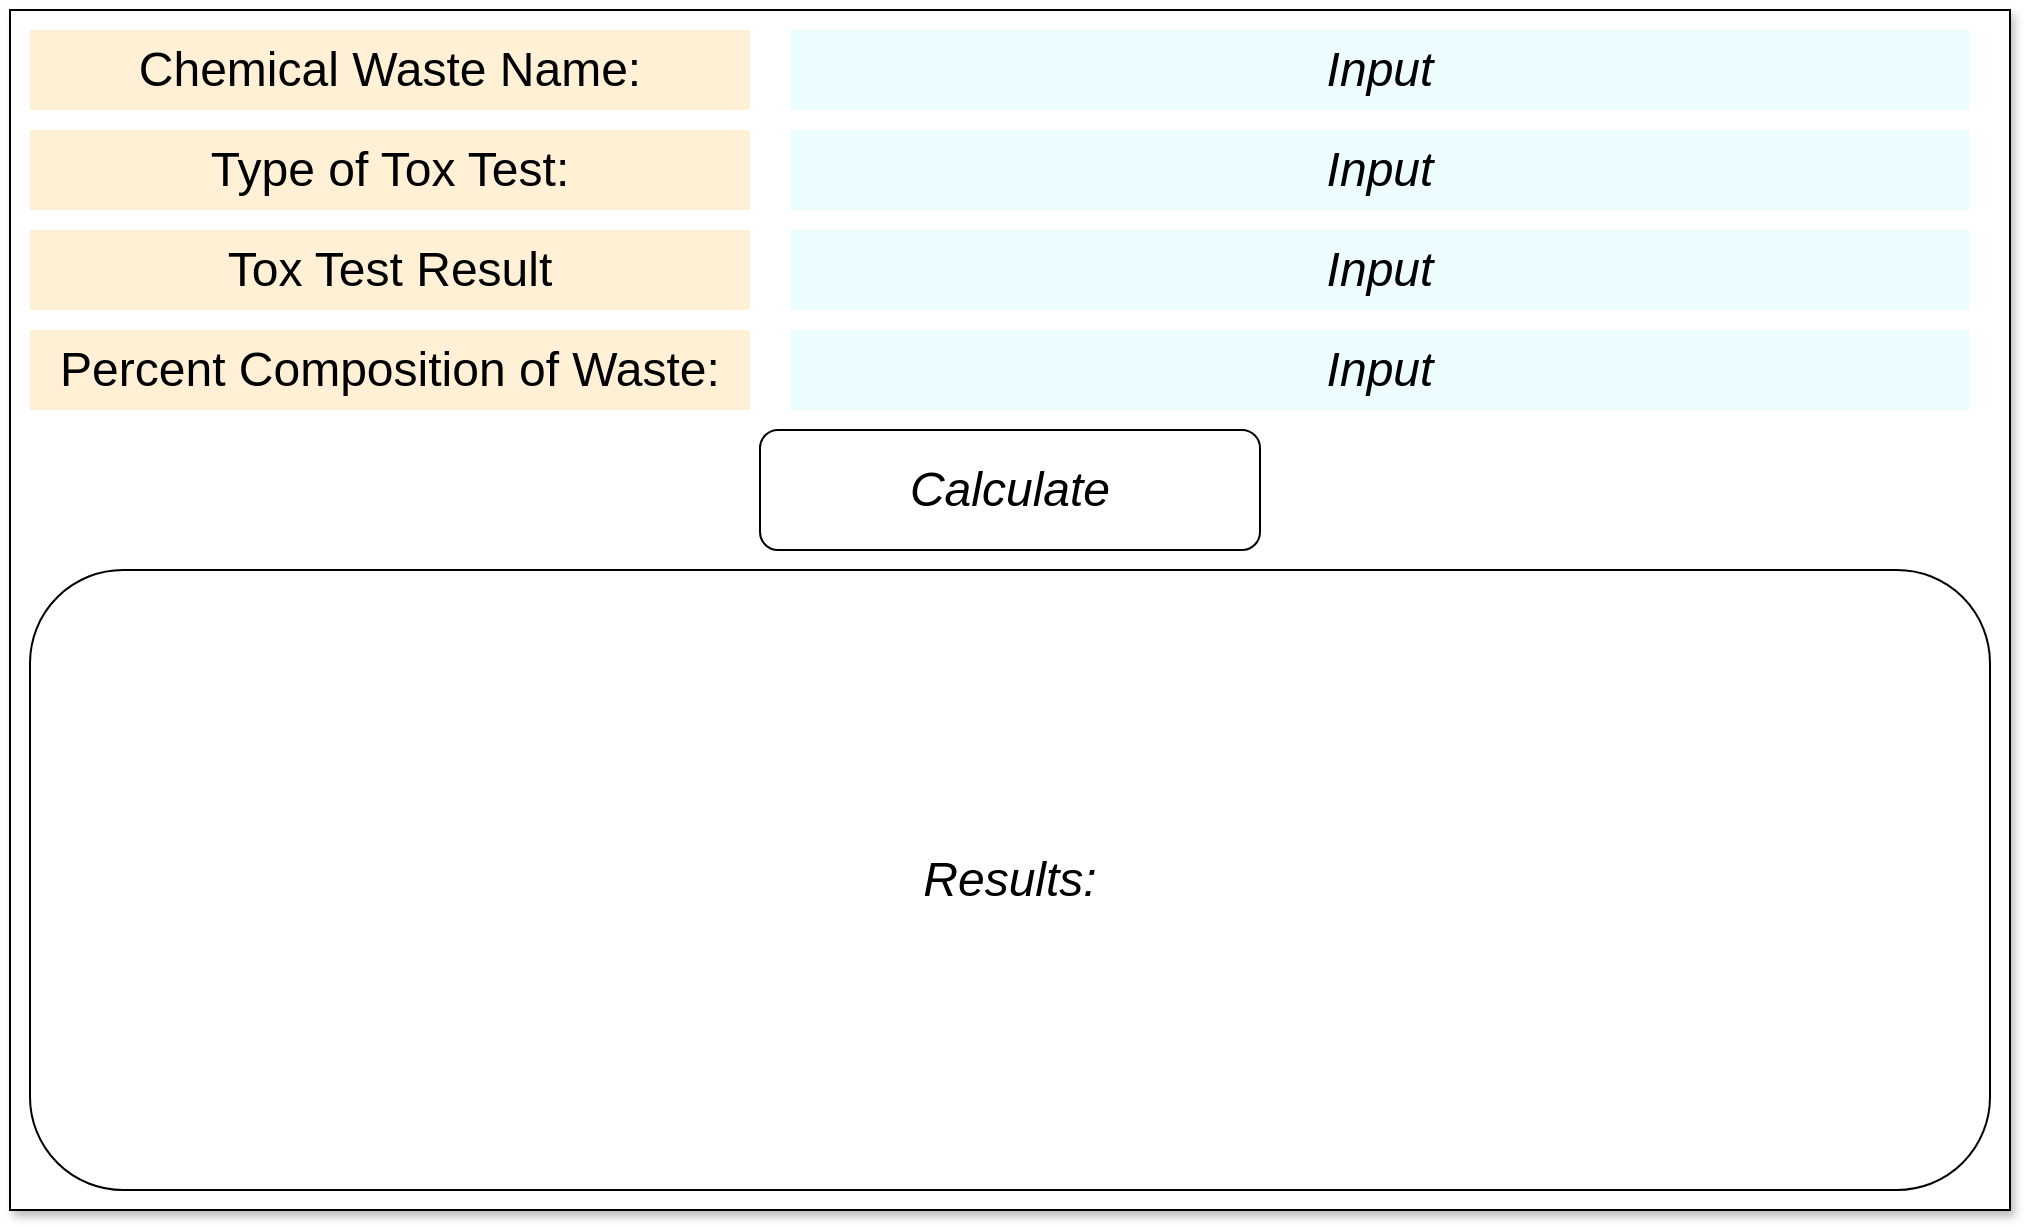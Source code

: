 <mxfile version="21.0.6" type="github">
  <diagram name="Page-1" id="bFWIs-3CNg-cBj2Cr1kF">
    <mxGraphModel dx="2035" dy="900" grid="1" gridSize="10" guides="1" tooltips="1" connect="1" arrows="1" fold="1" page="1" pageScale="1" pageWidth="850" pageHeight="1100" math="0" shadow="0">
      <root>
        <mxCell id="0" />
        <mxCell id="1" parent="0" />
        <mxCell id="AimBy2MOZz1IobJSiMjq-141" value="" style="rounded=0;whiteSpace=wrap;html=1;" vertex="1" parent="1">
          <mxGeometry x="425" y="50" width="605" height="40" as="geometry" />
        </mxCell>
        <mxCell id="AimBy2MOZz1IobJSiMjq-7" value="" style="rounded=0;whiteSpace=wrap;html=1;fillColor=#FFFFFF;shadow=1;" vertex="1" parent="1">
          <mxGeometry x="40" y="40" width="1000" height="600" as="geometry" />
        </mxCell>
        <mxCell id="AimBy2MOZz1IobJSiMjq-11" value="&lt;font style=&quot;font-size: 24px;&quot;&gt;Chemical Waste Name:&lt;/font&gt;" style="text;html=1;strokeColor=none;fillColor=#FFF0D6;align=center;verticalAlign=middle;whiteSpace=wrap;rounded=0;" vertex="1" parent="1">
          <mxGeometry x="50" y="50" width="360" height="40" as="geometry" />
        </mxCell>
        <mxCell id="AimBy2MOZz1IobJSiMjq-19" value="&lt;i&gt;&lt;font style=&quot;font-size: 24px;&quot;&gt;Input&lt;/font&gt;&lt;/i&gt;" style="text;html=1;strokeColor=none;fillColor=#EDFDFF;align=center;verticalAlign=middle;whiteSpace=wrap;rounded=0;" vertex="1" parent="1">
          <mxGeometry x="430" y="50" width="590" height="40" as="geometry" />
        </mxCell>
        <mxCell id="AimBy2MOZz1IobJSiMjq-142" value="&lt;font style=&quot;font-size: 24px;&quot;&gt;Type of Tox Test:&lt;/font&gt;" style="text;html=1;strokeColor=none;fillColor=#FFF0D6;align=center;verticalAlign=middle;whiteSpace=wrap;rounded=0;" vertex="1" parent="1">
          <mxGeometry x="50" y="100" width="360" height="40" as="geometry" />
        </mxCell>
        <mxCell id="AimBy2MOZz1IobJSiMjq-143" value="&lt;i&gt;&lt;font style=&quot;font-size: 24px;&quot;&gt;Input&lt;/font&gt;&lt;/i&gt;" style="text;html=1;strokeColor=none;fillColor=#EDFDFF;align=center;verticalAlign=middle;whiteSpace=wrap;rounded=0;" vertex="1" parent="1">
          <mxGeometry x="430" y="100" width="590" height="40" as="geometry" />
        </mxCell>
        <mxCell id="AimBy2MOZz1IobJSiMjq-144" value="&lt;font style=&quot;font-size: 24px;&quot;&gt;Tox Test Result&lt;/font&gt;" style="text;html=1;strokeColor=none;fillColor=#FFF0D6;align=center;verticalAlign=middle;whiteSpace=wrap;rounded=0;" vertex="1" parent="1">
          <mxGeometry x="50" y="150" width="360" height="40" as="geometry" />
        </mxCell>
        <mxCell id="AimBy2MOZz1IobJSiMjq-145" value="&lt;i&gt;&lt;font style=&quot;font-size: 24px;&quot;&gt;Input&lt;/font&gt;&lt;/i&gt;" style="text;html=1;strokeColor=none;fillColor=#EDFDFF;align=center;verticalAlign=middle;whiteSpace=wrap;rounded=0;" vertex="1" parent="1">
          <mxGeometry x="430" y="150" width="590" height="40" as="geometry" />
        </mxCell>
        <mxCell id="AimBy2MOZz1IobJSiMjq-146" value="&lt;font style=&quot;font-size: 24px;&quot;&gt;Percent Composition of Waste:&lt;/font&gt;" style="text;html=1;strokeColor=none;fillColor=#FFF0D6;align=center;verticalAlign=middle;whiteSpace=wrap;rounded=0;" vertex="1" parent="1">
          <mxGeometry x="50" y="200" width="360" height="40" as="geometry" />
        </mxCell>
        <mxCell id="AimBy2MOZz1IobJSiMjq-147" value="&lt;i&gt;&lt;font style=&quot;font-size: 24px;&quot;&gt;Input&lt;/font&gt;&lt;/i&gt;" style="text;html=1;strokeColor=none;fillColor=#EDFDFF;align=center;verticalAlign=middle;whiteSpace=wrap;rounded=0;" vertex="1" parent="1">
          <mxGeometry x="430" y="200" width="590" height="40" as="geometry" />
        </mxCell>
        <mxCell id="AimBy2MOZz1IobJSiMjq-148" value="&lt;i&gt;&lt;font style=&quot;font-size: 24px;&quot;&gt;Results:&lt;/font&gt;&lt;/i&gt;" style="rounded=1;whiteSpace=wrap;html=1;" vertex="1" parent="1">
          <mxGeometry x="50" y="320" width="980" height="310" as="geometry" />
        </mxCell>
        <mxCell id="AimBy2MOZz1IobJSiMjq-149" value="&lt;i&gt;&lt;font style=&quot;font-size: 24px;&quot;&gt;Calculate&lt;/font&gt;&lt;/i&gt;" style="rounded=1;whiteSpace=wrap;html=1;" vertex="1" parent="1">
          <mxGeometry x="415" y="250" width="250" height="60" as="geometry" />
        </mxCell>
      </root>
    </mxGraphModel>
  </diagram>
</mxfile>
